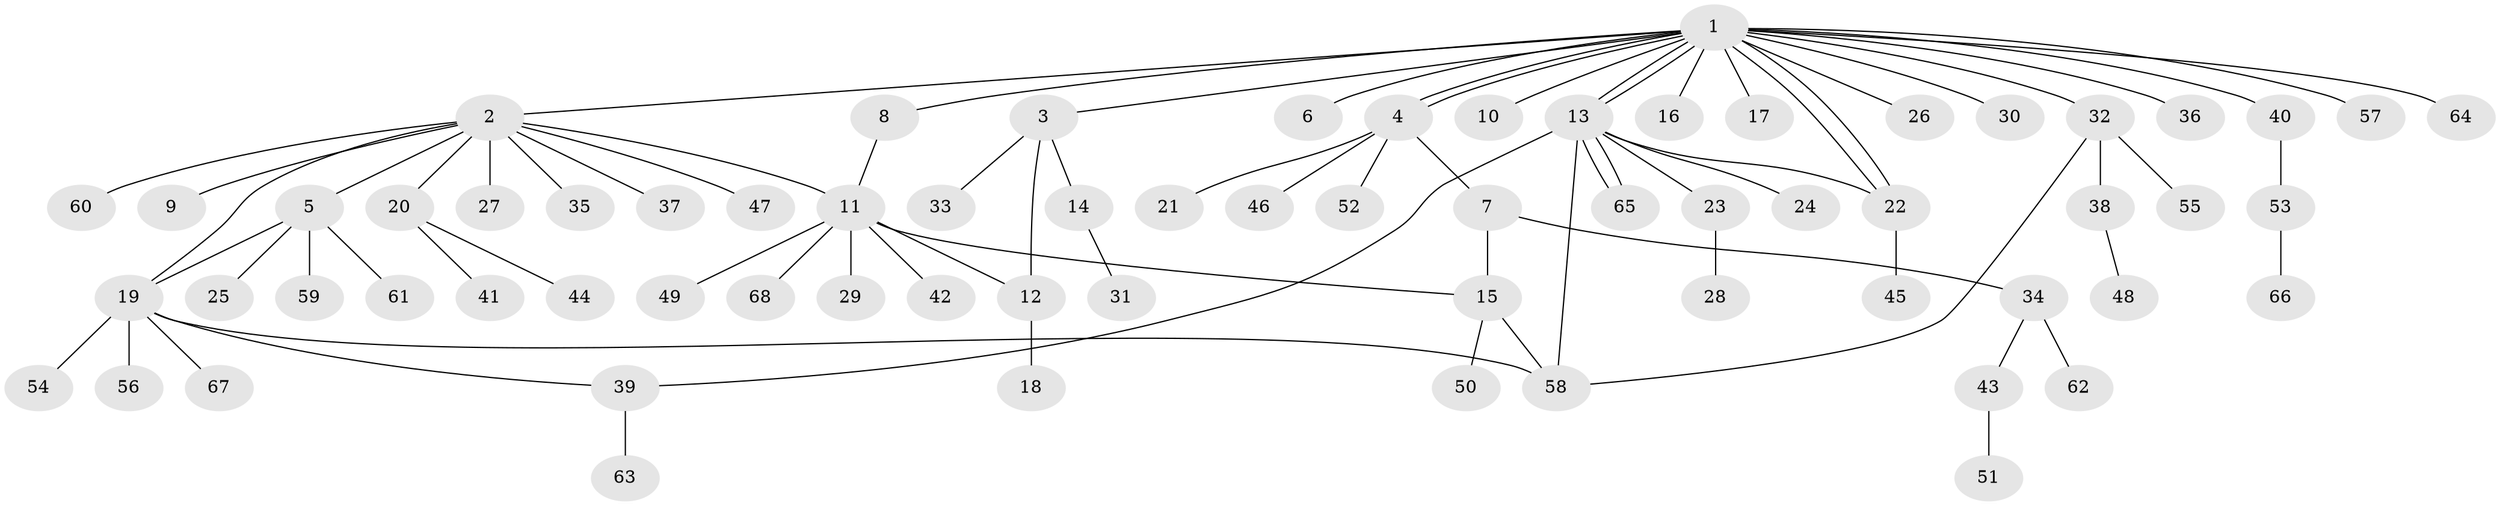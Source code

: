 // coarse degree distribution, {19: 0.018867924528301886, 10: 0.018867924528301886, 5: 0.018867924528301886, 7: 0.018867924528301886, 4: 0.018867924528301886, 1: 0.660377358490566, 8: 0.018867924528301886, 9: 0.018867924528301886, 2: 0.11320754716981132, 3: 0.05660377358490566, 6: 0.03773584905660377}
// Generated by graph-tools (version 1.1) at 2025/23/03/03/25 07:23:51]
// undirected, 68 vertices, 80 edges
graph export_dot {
graph [start="1"]
  node [color=gray90,style=filled];
  1;
  2;
  3;
  4;
  5;
  6;
  7;
  8;
  9;
  10;
  11;
  12;
  13;
  14;
  15;
  16;
  17;
  18;
  19;
  20;
  21;
  22;
  23;
  24;
  25;
  26;
  27;
  28;
  29;
  30;
  31;
  32;
  33;
  34;
  35;
  36;
  37;
  38;
  39;
  40;
  41;
  42;
  43;
  44;
  45;
  46;
  47;
  48;
  49;
  50;
  51;
  52;
  53;
  54;
  55;
  56;
  57;
  58;
  59;
  60;
  61;
  62;
  63;
  64;
  65;
  66;
  67;
  68;
  1 -- 2;
  1 -- 3;
  1 -- 4;
  1 -- 4;
  1 -- 6;
  1 -- 8;
  1 -- 10;
  1 -- 13;
  1 -- 13;
  1 -- 16;
  1 -- 17;
  1 -- 22;
  1 -- 22;
  1 -- 26;
  1 -- 30;
  1 -- 32;
  1 -- 36;
  1 -- 40;
  1 -- 57;
  1 -- 64;
  2 -- 5;
  2 -- 9;
  2 -- 11;
  2 -- 19;
  2 -- 20;
  2 -- 27;
  2 -- 35;
  2 -- 37;
  2 -- 47;
  2 -- 60;
  3 -- 12;
  3 -- 14;
  3 -- 33;
  4 -- 7;
  4 -- 21;
  4 -- 46;
  4 -- 52;
  5 -- 19;
  5 -- 25;
  5 -- 59;
  5 -- 61;
  7 -- 15;
  7 -- 34;
  8 -- 11;
  11 -- 12;
  11 -- 15;
  11 -- 29;
  11 -- 42;
  11 -- 49;
  11 -- 68;
  12 -- 18;
  13 -- 22;
  13 -- 23;
  13 -- 24;
  13 -- 39;
  13 -- 58;
  13 -- 65;
  13 -- 65;
  14 -- 31;
  15 -- 50;
  15 -- 58;
  19 -- 39;
  19 -- 54;
  19 -- 56;
  19 -- 58;
  19 -- 67;
  20 -- 41;
  20 -- 44;
  22 -- 45;
  23 -- 28;
  32 -- 38;
  32 -- 55;
  32 -- 58;
  34 -- 43;
  34 -- 62;
  38 -- 48;
  39 -- 63;
  40 -- 53;
  43 -- 51;
  53 -- 66;
}
